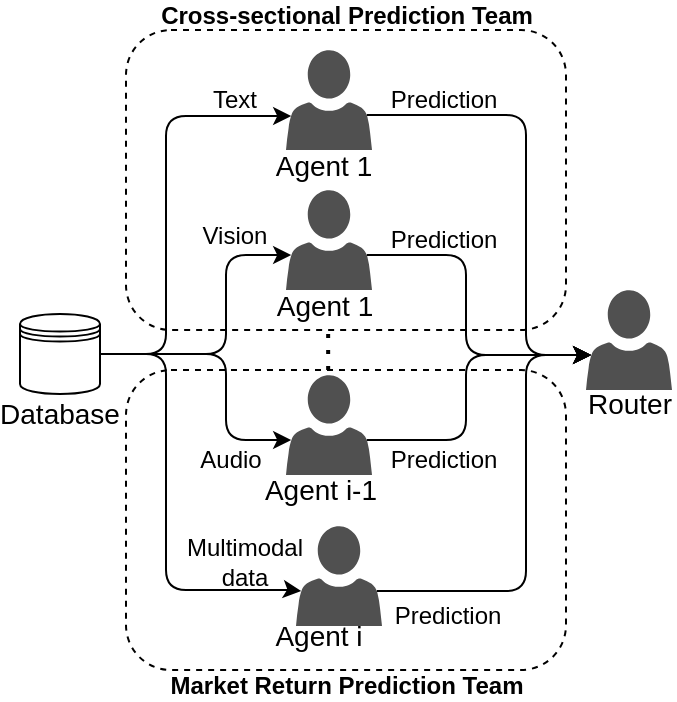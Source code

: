 <mxfile version="23.0.2" type="device">
  <diagram id="nPAHsuBVC_biOXkHt-TI" name="Page-1">
    <mxGraphModel dx="2462" dy="1056" grid="1" gridSize="10" guides="1" tooltips="1" connect="1" arrows="1" fold="1" page="1" pageScale="1" pageWidth="1400" pageHeight="700" math="0" shadow="0">
      <root>
        <mxCell id="0" />
        <mxCell id="1" parent="0" />
        <mxCell id="zbQwqUg-gE2fyg_XoSbR-26" value="" style="rounded=1;whiteSpace=wrap;html=1;fillColor=none;dashed=1;strokeWidth=1;" vertex="1" parent="1">
          <mxGeometry x="370" y="310" width="220" height="150" as="geometry" />
        </mxCell>
        <mxCell id="zbQwqUg-gE2fyg_XoSbR-27" value="Market Return Prediction Team" style="text;html=1;strokeColor=none;fillColor=none;align=center;verticalAlign=middle;whiteSpace=wrap;rounded=0;fontSize=12;fontStyle=1" vertex="1" parent="1">
          <mxGeometry x="383" y="460" width="195" height="15" as="geometry" />
        </mxCell>
        <mxCell id="zbQwqUg-gE2fyg_XoSbR-24" value="" style="rounded=1;whiteSpace=wrap;html=1;fillColor=none;dashed=1;strokeWidth=1;" vertex="1" parent="1">
          <mxGeometry x="370" y="140" width="220" height="150" as="geometry" />
        </mxCell>
        <mxCell id="4uCfkH4DtkvcoPHmmcRs-1" value="" style="sketch=0;pointerEvents=1;shadow=0;dashed=0;html=1;strokeColor=none;labelPosition=center;verticalLabelPosition=bottom;verticalAlign=top;align=center;fillColor=#505050;shape=mxgraph.mscae.intune.account_portal" vertex="1" parent="1">
          <mxGeometry x="450" y="150" width="43" height="50" as="geometry" />
        </mxCell>
        <mxCell id="4uCfkH4DtkvcoPHmmcRs-2" value="" style="sketch=0;pointerEvents=1;shadow=0;dashed=0;html=1;strokeColor=none;labelPosition=center;verticalLabelPosition=bottom;verticalAlign=top;align=center;fillColor=#505050;shape=mxgraph.mscae.intune.account_portal" vertex="1" parent="1">
          <mxGeometry x="450" y="220" width="43" height="50" as="geometry" />
        </mxCell>
        <mxCell id="4uCfkH4DtkvcoPHmmcRs-3" value="" style="sketch=0;pointerEvents=1;shadow=0;dashed=0;html=1;strokeColor=none;labelPosition=center;verticalLabelPosition=bottom;verticalAlign=top;align=center;fillColor=#505050;shape=mxgraph.mscae.intune.account_portal" vertex="1" parent="1">
          <mxGeometry x="455" y="388" width="43" height="50" as="geometry" />
        </mxCell>
        <mxCell id="4uCfkH4DtkvcoPHmmcRs-4" value="Agent 1" style="text;html=1;strokeColor=none;fillColor=none;align=center;verticalAlign=middle;whiteSpace=wrap;rounded=0;fontSize=14;" vertex="1" parent="1">
          <mxGeometry x="434.12" y="207.5" width="70" as="geometry" />
        </mxCell>
        <mxCell id="4uCfkH4DtkvcoPHmmcRs-5" value="Agent 1" style="text;html=1;strokeColor=none;fillColor=none;align=center;verticalAlign=middle;whiteSpace=wrap;rounded=0;fontSize=14;" vertex="1" parent="1">
          <mxGeometry x="436.5" y="272.5" width="65.25" height="10" as="geometry" />
        </mxCell>
        <mxCell id="4uCfkH4DtkvcoPHmmcRs-6" value="Agent i" style="text;html=1;strokeColor=none;fillColor=none;align=center;verticalAlign=middle;whiteSpace=wrap;rounded=0;fontSize=14;" vertex="1" parent="1">
          <mxGeometry x="440.25" y="438" width="52.75" height="10" as="geometry" />
        </mxCell>
        <mxCell id="4uCfkH4DtkvcoPHmmcRs-7" value="" style="shape=datastore;whiteSpace=wrap;html=1;" vertex="1" parent="1">
          <mxGeometry x="317" y="282" width="40" height="40" as="geometry" />
        </mxCell>
        <mxCell id="4uCfkH4DtkvcoPHmmcRs-9" style="edgeStyle=orthogonalEdgeStyle;rounded=1;orthogonalLoop=1;jettySize=auto;html=1;exitX=1;exitY=0.5;exitDx=0;exitDy=0;entryX=0.06;entryY=0.65;entryDx=0;entryDy=0;entryPerimeter=0;curved=0;" edge="1" parent="1" source="4uCfkH4DtkvcoPHmmcRs-7" target="4uCfkH4DtkvcoPHmmcRs-1">
          <mxGeometry relative="1" as="geometry">
            <Array as="points">
              <mxPoint x="390" y="302" />
              <mxPoint x="390" y="183" />
              <mxPoint x="453" y="183" />
            </Array>
          </mxGeometry>
        </mxCell>
        <mxCell id="4uCfkH4DtkvcoPHmmcRs-10" style="edgeStyle=orthogonalEdgeStyle;rounded=1;orthogonalLoop=1;jettySize=auto;html=1;exitX=1;exitY=0.5;exitDx=0;exitDy=0;entryX=0.06;entryY=0.65;entryDx=0;entryDy=0;entryPerimeter=0;curved=0;" edge="1" parent="1" source="4uCfkH4DtkvcoPHmmcRs-7" target="4uCfkH4DtkvcoPHmmcRs-2">
          <mxGeometry relative="1" as="geometry">
            <Array as="points">
              <mxPoint x="420" y="302" />
              <mxPoint x="420" y="253" />
            </Array>
          </mxGeometry>
        </mxCell>
        <mxCell id="4uCfkH4DtkvcoPHmmcRs-11" style="edgeStyle=orthogonalEdgeStyle;rounded=1;orthogonalLoop=1;jettySize=auto;html=1;exitX=1;exitY=0.5;exitDx=0;exitDy=0;entryX=0.06;entryY=0.65;entryDx=0;entryDy=0;entryPerimeter=0;curved=0;" edge="1" parent="1" source="4uCfkH4DtkvcoPHmmcRs-7" target="4uCfkH4DtkvcoPHmmcRs-3">
          <mxGeometry relative="1" as="geometry">
            <Array as="points">
              <mxPoint x="390" y="302" />
              <mxPoint x="390" y="420" />
              <mxPoint x="453" y="420" />
            </Array>
          </mxGeometry>
        </mxCell>
        <mxCell id="4uCfkH4DtkvcoPHmmcRs-12" value="" style="sketch=0;pointerEvents=1;shadow=0;dashed=0;html=1;strokeColor=none;labelPosition=center;verticalLabelPosition=bottom;verticalAlign=top;align=center;fillColor=#505050;shape=mxgraph.mscae.intune.account_portal;fontColor=#ffffff;" vertex="1" parent="1">
          <mxGeometry x="600" y="270" width="43" height="50" as="geometry" />
        </mxCell>
        <mxCell id="4uCfkH4DtkvcoPHmmcRs-17" style="edgeStyle=orthogonalEdgeStyle;rounded=1;orthogonalLoop=1;jettySize=auto;html=1;exitX=0.94;exitY=0.65;exitDx=0;exitDy=0;exitPerimeter=0;entryX=0.06;entryY=0.65;entryDx=0;entryDy=0;entryPerimeter=0;curved=0;" edge="1" parent="1" source="4uCfkH4DtkvcoPHmmcRs-1" target="4uCfkH4DtkvcoPHmmcRs-12">
          <mxGeometry relative="1" as="geometry">
            <Array as="points">
              <mxPoint x="570" y="183" />
              <mxPoint x="570" y="303" />
            </Array>
          </mxGeometry>
        </mxCell>
        <mxCell id="4uCfkH4DtkvcoPHmmcRs-19" style="edgeStyle=orthogonalEdgeStyle;rounded=1;orthogonalLoop=1;jettySize=auto;html=1;exitX=0.94;exitY=0.65;exitDx=0;exitDy=0;exitPerimeter=0;entryX=0.06;entryY=0.65;entryDx=0;entryDy=0;entryPerimeter=0;curved=0;" edge="1" parent="1" source="4uCfkH4DtkvcoPHmmcRs-2" target="4uCfkH4DtkvcoPHmmcRs-12">
          <mxGeometry relative="1" as="geometry">
            <Array as="points">
              <mxPoint x="540" y="253" />
              <mxPoint x="540" y="303" />
            </Array>
          </mxGeometry>
        </mxCell>
        <mxCell id="4uCfkH4DtkvcoPHmmcRs-20" style="edgeStyle=orthogonalEdgeStyle;rounded=1;orthogonalLoop=1;jettySize=auto;html=1;exitX=0.94;exitY=0.65;exitDx=0;exitDy=0;exitPerimeter=0;entryX=0.06;entryY=0.65;entryDx=0;entryDy=0;entryPerimeter=0;curved=0;" edge="1" parent="1" source="4uCfkH4DtkvcoPHmmcRs-3" target="4uCfkH4DtkvcoPHmmcRs-12">
          <mxGeometry relative="1" as="geometry">
            <Array as="points">
              <mxPoint x="570" y="421" />
              <mxPoint x="570" y="303" />
            </Array>
          </mxGeometry>
        </mxCell>
        <mxCell id="4uCfkH4DtkvcoPHmmcRs-21" value="Router" style="text;html=1;strokeColor=none;fillColor=none;align=center;verticalAlign=middle;whiteSpace=wrap;rounded=0;fontSize=14;" vertex="1" parent="1">
          <mxGeometry x="598.75" y="322" width="45.5" height="10" as="geometry" />
        </mxCell>
        <mxCell id="4uCfkH4DtkvcoPHmmcRs-24" value="Database" style="text;html=1;strokeColor=none;fillColor=none;align=center;verticalAlign=middle;whiteSpace=wrap;rounded=0;fontSize=14;" vertex="1" parent="1">
          <mxGeometry x="307" y="322" width="60" height="20" as="geometry" />
        </mxCell>
        <mxCell id="4uCfkH4DtkvcoPHmmcRs-27" value="Text" style="text;html=1;strokeColor=none;fillColor=none;align=center;verticalAlign=middle;whiteSpace=wrap;rounded=0;fontSize=12;" vertex="1" parent="1">
          <mxGeometry x="411.5" y="167.5" width="25" height="15" as="geometry" />
        </mxCell>
        <mxCell id="4uCfkH4DtkvcoPHmmcRs-28" value="Vision" style="text;html=1;strokeColor=none;fillColor=none;align=center;verticalAlign=middle;whiteSpace=wrap;rounded=0;fontSize=12;" vertex="1" parent="1">
          <mxGeometry x="411.5" y="235" width="25" height="15" as="geometry" />
        </mxCell>
        <mxCell id="4uCfkH4DtkvcoPHmmcRs-29" value="Multimodal&lt;br style=&quot;font-size: 12px;&quot;&gt;data" style="text;html=1;strokeColor=none;fillColor=none;align=center;verticalAlign=middle;whiteSpace=wrap;rounded=0;fontSize=12;" vertex="1" parent="1">
          <mxGeometry x="409.75" y="398" width="38.5" height="15" as="geometry" />
        </mxCell>
        <mxCell id="r50jw1Dnq2g4zd5aawGc-7" value="Prediction" style="text;html=1;strokeColor=none;fillColor=none;align=center;verticalAlign=middle;whiteSpace=wrap;rounded=0;fontSize=12;" vertex="1" parent="1">
          <mxGeometry x="498" y="172.5" width="62" height="5" as="geometry" />
        </mxCell>
        <mxCell id="zbQwqUg-gE2fyg_XoSbR-18" value="" style="sketch=0;pointerEvents=1;shadow=0;dashed=0;html=1;strokeColor=none;labelPosition=center;verticalLabelPosition=bottom;verticalAlign=top;align=center;fillColor=#505050;shape=mxgraph.mscae.intune.account_portal" vertex="1" parent="1">
          <mxGeometry x="450" y="312.5" width="43" height="50" as="geometry" />
        </mxCell>
        <mxCell id="zbQwqUg-gE2fyg_XoSbR-19" value="Agent i-1" style="text;html=1;strokeColor=none;fillColor=none;align=center;verticalAlign=middle;whiteSpace=wrap;rounded=0;fontSize=14;" vertex="1" parent="1">
          <mxGeometry x="434.75" y="365" width="65.25" height="10" as="geometry" />
        </mxCell>
        <mxCell id="zbQwqUg-gE2fyg_XoSbR-20" value="Audio" style="text;html=1;strokeColor=none;fillColor=none;align=center;verticalAlign=middle;whiteSpace=wrap;rounded=0;fontSize=12;" vertex="1" parent="1">
          <mxGeometry x="409.75" y="347.5" width="25" height="15" as="geometry" />
        </mxCell>
        <mxCell id="zbQwqUg-gE2fyg_XoSbR-22" style="edgeStyle=orthogonalEdgeStyle;rounded=1;orthogonalLoop=1;jettySize=auto;html=1;exitX=1;exitY=0.5;exitDx=0;exitDy=0;entryX=0.06;entryY=0.65;entryDx=0;entryDy=0;entryPerimeter=0;curved=0;" edge="1" parent="1" source="4uCfkH4DtkvcoPHmmcRs-7" target="zbQwqUg-gE2fyg_XoSbR-18">
          <mxGeometry relative="1" as="geometry">
            <Array as="points">
              <mxPoint x="420" y="302" />
              <mxPoint x="420" y="345" />
            </Array>
          </mxGeometry>
        </mxCell>
        <mxCell id="zbQwqUg-gE2fyg_XoSbR-23" style="edgeStyle=orthogonalEdgeStyle;rounded=1;orthogonalLoop=1;jettySize=auto;html=1;exitX=0.94;exitY=0.65;exitDx=0;exitDy=0;exitPerimeter=0;entryX=0.06;entryY=0.65;entryDx=0;entryDy=0;entryPerimeter=0;curved=0;" edge="1" parent="1" source="zbQwqUg-gE2fyg_XoSbR-18" target="4uCfkH4DtkvcoPHmmcRs-12">
          <mxGeometry relative="1" as="geometry">
            <Array as="points">
              <mxPoint x="540" y="345" />
              <mxPoint x="540" y="303" />
            </Array>
          </mxGeometry>
        </mxCell>
        <mxCell id="zbQwqUg-gE2fyg_XoSbR-25" value="Cross-sectional Prediction Team" style="text;html=1;strokeColor=none;fillColor=none;align=center;verticalAlign=middle;whiteSpace=wrap;rounded=0;fontSize=12;fontStyle=1" vertex="1" parent="1">
          <mxGeometry x="383" y="125" width="195" height="15" as="geometry" />
        </mxCell>
        <mxCell id="zbQwqUg-gE2fyg_XoSbR-28" value="Prediction" style="text;html=1;strokeColor=none;fillColor=none;align=center;verticalAlign=middle;whiteSpace=wrap;rounded=0;fontSize=12;" vertex="1" parent="1">
          <mxGeometry x="498" y="242.5" width="62" height="5" as="geometry" />
        </mxCell>
        <mxCell id="zbQwqUg-gE2fyg_XoSbR-29" value="Prediction" style="text;html=1;strokeColor=none;fillColor=none;align=center;verticalAlign=middle;whiteSpace=wrap;rounded=0;fontSize=12;" vertex="1" parent="1">
          <mxGeometry x="498" y="352.5" width="62" height="5" as="geometry" />
        </mxCell>
        <mxCell id="zbQwqUg-gE2fyg_XoSbR-30" value="Prediction" style="text;html=1;strokeColor=none;fillColor=none;align=center;verticalAlign=middle;whiteSpace=wrap;rounded=0;fontSize=12;" vertex="1" parent="1">
          <mxGeometry x="500" y="430" width="62" height="5" as="geometry" />
        </mxCell>
        <mxCell id="zbQwqUg-gE2fyg_XoSbR-31" value="" style="endArrow=none;dashed=1;html=1;dashPattern=1 3;strokeWidth=2;rounded=0;" edge="1" parent="1">
          <mxGeometry width="50" height="50" relative="1" as="geometry">
            <mxPoint x="471.08" y="310" as="sourcePoint" />
            <mxPoint x="471.08" y="290" as="targetPoint" />
          </mxGeometry>
        </mxCell>
      </root>
    </mxGraphModel>
  </diagram>
</mxfile>
